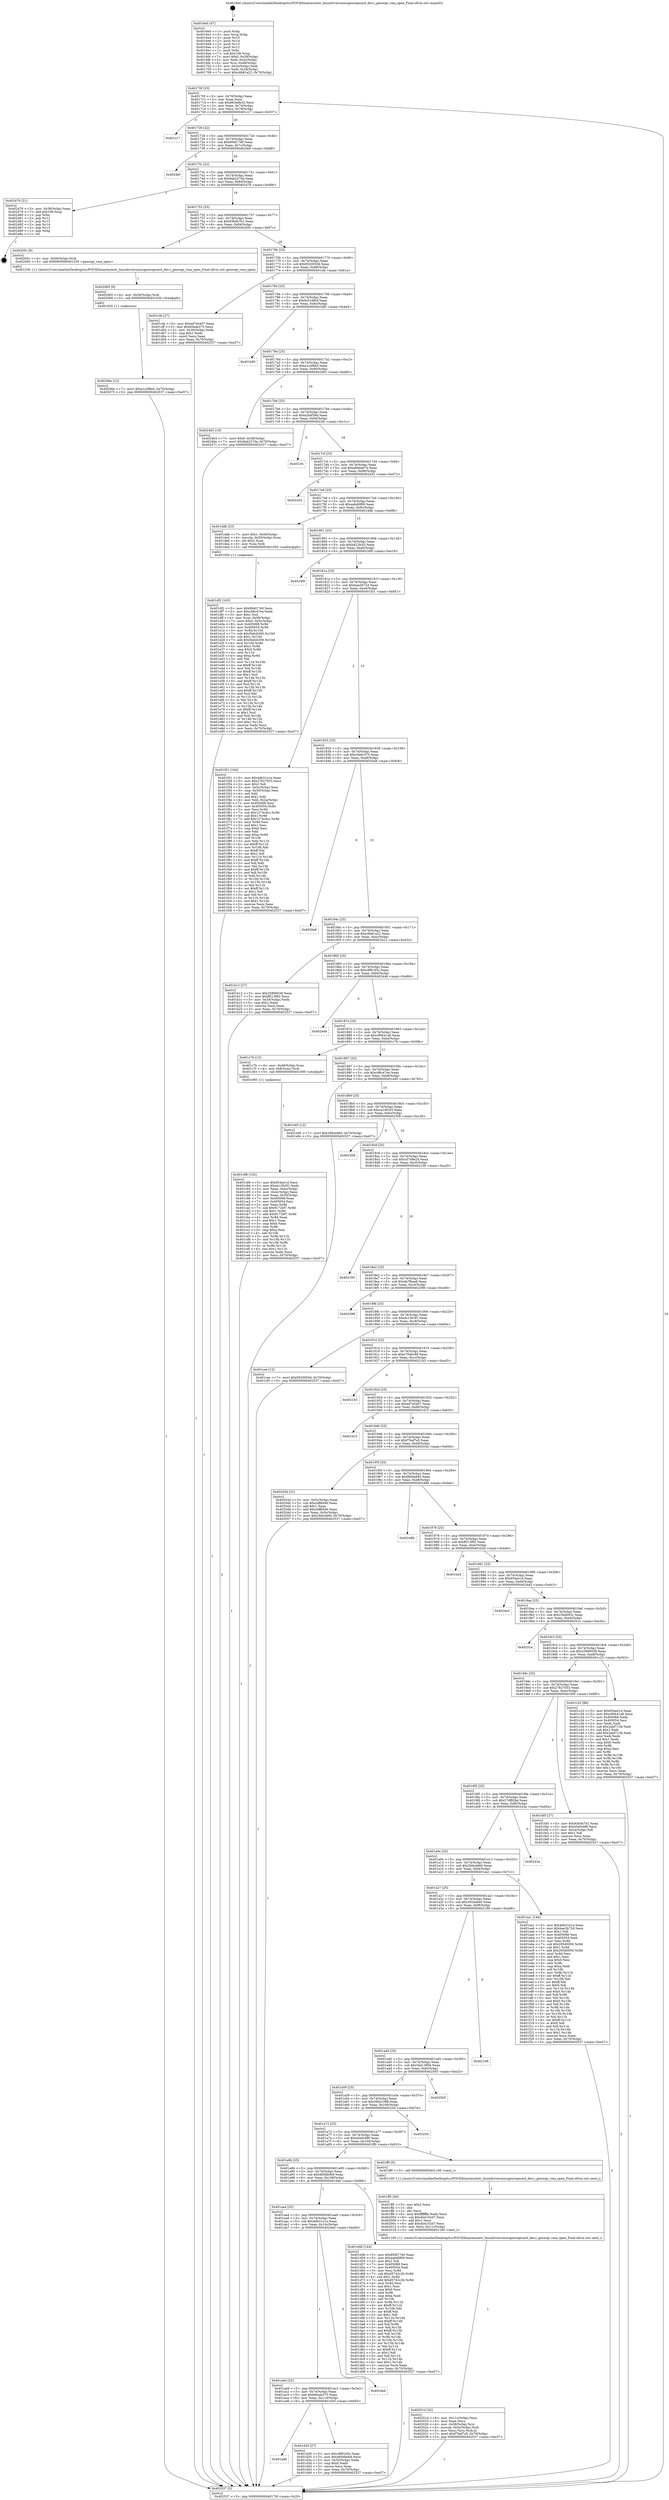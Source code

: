 digraph "0x4016e0" {
  label = "0x4016e0 (/mnt/c/Users/mathe/Desktop/tcc/POCII/binaries/extr_linuxdriversmiscgenwqecard_dev.c_genwqe_vma_open_Final-ollvm.out::main(0))"
  labelloc = "t"
  node[shape=record]

  Entry [label="",width=0.3,height=0.3,shape=circle,fillcolor=black,style=filled]
  "0x40170f" [label="{
     0x40170f [23]\l
     | [instrs]\l
     &nbsp;&nbsp;0x40170f \<+3\>: mov -0x70(%rbp),%eax\l
     &nbsp;&nbsp;0x401712 \<+2\>: mov %eax,%ecx\l
     &nbsp;&nbsp;0x401714 \<+6\>: sub $0x863e8b32,%ecx\l
     &nbsp;&nbsp;0x40171a \<+3\>: mov %eax,-0x74(%rbp)\l
     &nbsp;&nbsp;0x40171d \<+3\>: mov %ecx,-0x78(%rbp)\l
     &nbsp;&nbsp;0x401720 \<+6\>: je 0000000000401c17 \<main+0x537\>\l
  }"]
  "0x401c17" [label="{
     0x401c17\l
  }", style=dashed]
  "0x401726" [label="{
     0x401726 [22]\l
     | [instrs]\l
     &nbsp;&nbsp;0x401726 \<+5\>: jmp 000000000040172b \<main+0x4b\>\l
     &nbsp;&nbsp;0x40172b \<+3\>: mov -0x74(%rbp),%eax\l
     &nbsp;&nbsp;0x40172e \<+5\>: sub $0x894f17d0,%eax\l
     &nbsp;&nbsp;0x401733 \<+3\>: mov %eax,-0x7c(%rbp)\l
     &nbsp;&nbsp;0x401736 \<+6\>: je 00000000004024bf \<main+0xddf\>\l
  }"]
  Exit [label="",width=0.3,height=0.3,shape=circle,fillcolor=black,style=filled,peripheries=2]
  "0x4024bf" [label="{
     0x4024bf\l
  }", style=dashed]
  "0x40173c" [label="{
     0x40173c [22]\l
     | [instrs]\l
     &nbsp;&nbsp;0x40173c \<+5\>: jmp 0000000000401741 \<main+0x61\>\l
     &nbsp;&nbsp;0x401741 \<+3\>: mov -0x74(%rbp),%eax\l
     &nbsp;&nbsp;0x401744 \<+5\>: sub $0x8ab227da,%eax\l
     &nbsp;&nbsp;0x401749 \<+3\>: mov %eax,-0x80(%rbp)\l
     &nbsp;&nbsp;0x40174c \<+6\>: je 0000000000402476 \<main+0xd96\>\l
  }"]
  "0x40206e" [label="{
     0x40206e [12]\l
     | [instrs]\l
     &nbsp;&nbsp;0x40206e \<+7\>: movl $0xa1a3f8a5,-0x70(%rbp)\l
     &nbsp;&nbsp;0x402075 \<+5\>: jmp 0000000000402537 \<main+0xe57\>\l
  }"]
  "0x402476" [label="{
     0x402476 [21]\l
     | [instrs]\l
     &nbsp;&nbsp;0x402476 \<+3\>: mov -0x38(%rbp),%eax\l
     &nbsp;&nbsp;0x402479 \<+7\>: add $0x108,%rsp\l
     &nbsp;&nbsp;0x402480 \<+1\>: pop %rbx\l
     &nbsp;&nbsp;0x402481 \<+2\>: pop %r12\l
     &nbsp;&nbsp;0x402483 \<+2\>: pop %r13\l
     &nbsp;&nbsp;0x402485 \<+2\>: pop %r14\l
     &nbsp;&nbsp;0x402487 \<+2\>: pop %r15\l
     &nbsp;&nbsp;0x402489 \<+1\>: pop %rbp\l
     &nbsp;&nbsp;0x40248a \<+1\>: ret\l
  }"]
  "0x401752" [label="{
     0x401752 [25]\l
     | [instrs]\l
     &nbsp;&nbsp;0x401752 \<+5\>: jmp 0000000000401757 \<main+0x77\>\l
     &nbsp;&nbsp;0x401757 \<+3\>: mov -0x74(%rbp),%eax\l
     &nbsp;&nbsp;0x40175a \<+5\>: sub $0x93b4b7b1,%eax\l
     &nbsp;&nbsp;0x40175f \<+6\>: mov %eax,-0x84(%rbp)\l
     &nbsp;&nbsp;0x401765 \<+6\>: je 000000000040205c \<main+0x97c\>\l
  }"]
  "0x402065" [label="{
     0x402065 [9]\l
     | [instrs]\l
     &nbsp;&nbsp;0x402065 \<+4\>: mov -0x58(%rbp),%rdi\l
     &nbsp;&nbsp;0x402069 \<+5\>: call 0000000000401030 \<free@plt\>\l
     | [calls]\l
     &nbsp;&nbsp;0x401030 \{1\} (unknown)\l
  }"]
  "0x40205c" [label="{
     0x40205c [9]\l
     | [instrs]\l
     &nbsp;&nbsp;0x40205c \<+4\>: mov -0x58(%rbp),%rdi\l
     &nbsp;&nbsp;0x402060 \<+5\>: call 0000000000401530 \<genwqe_vma_open\>\l
     | [calls]\l
     &nbsp;&nbsp;0x401530 \{1\} (/mnt/c/Users/mathe/Desktop/tcc/POCII/binaries/extr_linuxdriversmiscgenwqecard_dev.c_genwqe_vma_open_Final-ollvm.out::genwqe_vma_open)\l
  }"]
  "0x40176b" [label="{
     0x40176b [25]\l
     | [instrs]\l
     &nbsp;&nbsp;0x40176b \<+5\>: jmp 0000000000401770 \<main+0x90\>\l
     &nbsp;&nbsp;0x401770 \<+3\>: mov -0x74(%rbp),%eax\l
     &nbsp;&nbsp;0x401773 \<+5\>: sub $0x9520050d,%eax\l
     &nbsp;&nbsp;0x401778 \<+6\>: mov %eax,-0x88(%rbp)\l
     &nbsp;&nbsp;0x40177e \<+6\>: je 0000000000401cfa \<main+0x61a\>\l
  }"]
  "0x40201d" [label="{
     0x40201d [32]\l
     | [instrs]\l
     &nbsp;&nbsp;0x40201d \<+6\>: mov -0x11c(%rbp),%ecx\l
     &nbsp;&nbsp;0x402023 \<+3\>: imul %eax,%ecx\l
     &nbsp;&nbsp;0x402026 \<+4\>: mov -0x58(%rbp),%rsi\l
     &nbsp;&nbsp;0x40202a \<+4\>: movslq -0x5c(%rbp),%rdi\l
     &nbsp;&nbsp;0x40202e \<+3\>: mov %ecx,(%rsi,%rdi,4)\l
     &nbsp;&nbsp;0x402031 \<+7\>: movl $0xf7baf7a5,-0x70(%rbp)\l
     &nbsp;&nbsp;0x402038 \<+5\>: jmp 0000000000402537 \<main+0xe57\>\l
  }"]
  "0x401cfa" [label="{
     0x401cfa [27]\l
     | [instrs]\l
     &nbsp;&nbsp;0x401cfa \<+5\>: mov $0xed7e5407,%eax\l
     &nbsp;&nbsp;0x401cff \<+5\>: mov $0x60eab375,%ecx\l
     &nbsp;&nbsp;0x401d04 \<+3\>: mov -0x30(%rbp),%edx\l
     &nbsp;&nbsp;0x401d07 \<+3\>: cmp $0x1,%edx\l
     &nbsp;&nbsp;0x401d0a \<+3\>: cmovl %ecx,%eax\l
     &nbsp;&nbsp;0x401d0d \<+3\>: mov %eax,-0x70(%rbp)\l
     &nbsp;&nbsp;0x401d10 \<+5\>: jmp 0000000000402537 \<main+0xe57\>\l
  }"]
  "0x401784" [label="{
     0x401784 [25]\l
     | [instrs]\l
     &nbsp;&nbsp;0x401784 \<+5\>: jmp 0000000000401789 \<main+0xa9\>\l
     &nbsp;&nbsp;0x401789 \<+3\>: mov -0x74(%rbp),%eax\l
     &nbsp;&nbsp;0x40178c \<+5\>: sub $0x9c01df04,%eax\l
     &nbsp;&nbsp;0x401791 \<+6\>: mov %eax,-0x8c(%rbp)\l
     &nbsp;&nbsp;0x401797 \<+6\>: je 0000000000401b85 \<main+0x4a5\>\l
  }"]
  "0x401ff5" [label="{
     0x401ff5 [40]\l
     | [instrs]\l
     &nbsp;&nbsp;0x401ff5 \<+5\>: mov $0x2,%ecx\l
     &nbsp;&nbsp;0x401ffa \<+1\>: cltd\l
     &nbsp;&nbsp;0x401ffb \<+2\>: idiv %ecx\l
     &nbsp;&nbsp;0x401ffd \<+6\>: imul $0xfffffffe,%edx,%ecx\l
     &nbsp;&nbsp;0x402003 \<+6\>: sub $0x4b4102d7,%ecx\l
     &nbsp;&nbsp;0x402009 \<+3\>: add $0x1,%ecx\l
     &nbsp;&nbsp;0x40200c \<+6\>: add $0x4b4102d7,%ecx\l
     &nbsp;&nbsp;0x402012 \<+6\>: mov %ecx,-0x11c(%rbp)\l
     &nbsp;&nbsp;0x402018 \<+5\>: call 0000000000401160 \<next_i\>\l
     | [calls]\l
     &nbsp;&nbsp;0x401160 \{1\} (/mnt/c/Users/mathe/Desktop/tcc/POCII/binaries/extr_linuxdriversmiscgenwqecard_dev.c_genwqe_vma_open_Final-ollvm.out::next_i)\l
  }"]
  "0x401b85" [label="{
     0x401b85\l
  }", style=dashed]
  "0x40179d" [label="{
     0x40179d [25]\l
     | [instrs]\l
     &nbsp;&nbsp;0x40179d \<+5\>: jmp 00000000004017a2 \<main+0xc2\>\l
     &nbsp;&nbsp;0x4017a2 \<+3\>: mov -0x74(%rbp),%eax\l
     &nbsp;&nbsp;0x4017a5 \<+5\>: sub $0xa1a3f8a5,%eax\l
     &nbsp;&nbsp;0x4017aa \<+6\>: mov %eax,-0x90(%rbp)\l
     &nbsp;&nbsp;0x4017b0 \<+6\>: je 0000000000402463 \<main+0xd83\>\l
  }"]
  "0x401df2" [label="{
     0x401df2 [163]\l
     | [instrs]\l
     &nbsp;&nbsp;0x401df2 \<+5\>: mov $0x894f17d0,%ecx\l
     &nbsp;&nbsp;0x401df7 \<+5\>: mov $0xc98c47ee,%edx\l
     &nbsp;&nbsp;0x401dfc \<+3\>: mov $0x1,%sil\l
     &nbsp;&nbsp;0x401dff \<+4\>: mov %rax,-0x58(%rbp)\l
     &nbsp;&nbsp;0x401e03 \<+7\>: movl $0x0,-0x5c(%rbp)\l
     &nbsp;&nbsp;0x401e0a \<+8\>: mov 0x405068,%r8d\l
     &nbsp;&nbsp;0x401e12 \<+8\>: mov 0x405054,%r9d\l
     &nbsp;&nbsp;0x401e1a \<+3\>: mov %r8d,%r10d\l
     &nbsp;&nbsp;0x401e1d \<+7\>: sub $0x5bdcb300,%r10d\l
     &nbsp;&nbsp;0x401e24 \<+4\>: sub $0x1,%r10d\l
     &nbsp;&nbsp;0x401e28 \<+7\>: add $0x5bdcb300,%r10d\l
     &nbsp;&nbsp;0x401e2f \<+4\>: imul %r10d,%r8d\l
     &nbsp;&nbsp;0x401e33 \<+4\>: and $0x1,%r8d\l
     &nbsp;&nbsp;0x401e37 \<+4\>: cmp $0x0,%r8d\l
     &nbsp;&nbsp;0x401e3b \<+4\>: sete %r11b\l
     &nbsp;&nbsp;0x401e3f \<+4\>: cmp $0xa,%r9d\l
     &nbsp;&nbsp;0x401e43 \<+3\>: setl %bl\l
     &nbsp;&nbsp;0x401e46 \<+3\>: mov %r11b,%r14b\l
     &nbsp;&nbsp;0x401e49 \<+4\>: xor $0xff,%r14b\l
     &nbsp;&nbsp;0x401e4d \<+3\>: mov %bl,%r15b\l
     &nbsp;&nbsp;0x401e50 \<+4\>: xor $0xff,%r15b\l
     &nbsp;&nbsp;0x401e54 \<+4\>: xor $0x1,%sil\l
     &nbsp;&nbsp;0x401e58 \<+3\>: mov %r14b,%r12b\l
     &nbsp;&nbsp;0x401e5b \<+4\>: and $0xff,%r12b\l
     &nbsp;&nbsp;0x401e5f \<+3\>: and %sil,%r11b\l
     &nbsp;&nbsp;0x401e62 \<+3\>: mov %r15b,%r13b\l
     &nbsp;&nbsp;0x401e65 \<+4\>: and $0xff,%r13b\l
     &nbsp;&nbsp;0x401e69 \<+3\>: and %sil,%bl\l
     &nbsp;&nbsp;0x401e6c \<+3\>: or %r11b,%r12b\l
     &nbsp;&nbsp;0x401e6f \<+3\>: or %bl,%r13b\l
     &nbsp;&nbsp;0x401e72 \<+3\>: xor %r13b,%r12b\l
     &nbsp;&nbsp;0x401e75 \<+3\>: or %r15b,%r14b\l
     &nbsp;&nbsp;0x401e78 \<+4\>: xor $0xff,%r14b\l
     &nbsp;&nbsp;0x401e7c \<+4\>: or $0x1,%sil\l
     &nbsp;&nbsp;0x401e80 \<+3\>: and %sil,%r14b\l
     &nbsp;&nbsp;0x401e83 \<+3\>: or %r14b,%r12b\l
     &nbsp;&nbsp;0x401e86 \<+4\>: test $0x1,%r12b\l
     &nbsp;&nbsp;0x401e8a \<+3\>: cmovne %edx,%ecx\l
     &nbsp;&nbsp;0x401e8d \<+3\>: mov %ecx,-0x70(%rbp)\l
     &nbsp;&nbsp;0x401e90 \<+5\>: jmp 0000000000402537 \<main+0xe57\>\l
  }"]
  "0x402463" [label="{
     0x402463 [19]\l
     | [instrs]\l
     &nbsp;&nbsp;0x402463 \<+7\>: movl $0x0,-0x38(%rbp)\l
     &nbsp;&nbsp;0x40246a \<+7\>: movl $0x8ab227da,-0x70(%rbp)\l
     &nbsp;&nbsp;0x402471 \<+5\>: jmp 0000000000402537 \<main+0xe57\>\l
  }"]
  "0x4017b6" [label="{
     0x4017b6 [25]\l
     | [instrs]\l
     &nbsp;&nbsp;0x4017b6 \<+5\>: jmp 00000000004017bb \<main+0xdb\>\l
     &nbsp;&nbsp;0x4017bb \<+3\>: mov -0x74(%rbp),%eax\l
     &nbsp;&nbsp;0x4017be \<+5\>: sub $0xa2b4f38a,%eax\l
     &nbsp;&nbsp;0x4017c3 \<+6\>: mov %eax,-0x94(%rbp)\l
     &nbsp;&nbsp;0x4017c9 \<+6\>: je 00000000004022fc \<main+0xc1c\>\l
  }"]
  "0x401ad6" [label="{
     0x401ad6\l
  }", style=dashed]
  "0x4022fc" [label="{
     0x4022fc\l
  }", style=dashed]
  "0x4017cf" [label="{
     0x4017cf [25]\l
     | [instrs]\l
     &nbsp;&nbsp;0x4017cf \<+5\>: jmp 00000000004017d4 \<main+0xf4\>\l
     &nbsp;&nbsp;0x4017d4 \<+3\>: mov -0x74(%rbp),%eax\l
     &nbsp;&nbsp;0x4017d7 \<+5\>: sub $0xa84ba674,%eax\l
     &nbsp;&nbsp;0x4017dc \<+6\>: mov %eax,-0x98(%rbp)\l
     &nbsp;&nbsp;0x4017e2 \<+6\>: je 0000000000402452 \<main+0xd72\>\l
  }"]
  "0x401d30" [label="{
     0x401d30 [27]\l
     | [instrs]\l
     &nbsp;&nbsp;0x401d30 \<+5\>: mov $0xc8f9165c,%eax\l
     &nbsp;&nbsp;0x401d35 \<+5\>: mov $0x485db0b9,%ecx\l
     &nbsp;&nbsp;0x401d3a \<+3\>: mov -0x30(%rbp),%edx\l
     &nbsp;&nbsp;0x401d3d \<+3\>: cmp $0x0,%edx\l
     &nbsp;&nbsp;0x401d40 \<+3\>: cmove %ecx,%eax\l
     &nbsp;&nbsp;0x401d43 \<+3\>: mov %eax,-0x70(%rbp)\l
     &nbsp;&nbsp;0x401d46 \<+5\>: jmp 0000000000402537 \<main+0xe57\>\l
  }"]
  "0x402452" [label="{
     0x402452\l
  }", style=dashed]
  "0x4017e8" [label="{
     0x4017e8 [25]\l
     | [instrs]\l
     &nbsp;&nbsp;0x4017e8 \<+5\>: jmp 00000000004017ed \<main+0x10d\>\l
     &nbsp;&nbsp;0x4017ed \<+3\>: mov -0x74(%rbp),%eax\l
     &nbsp;&nbsp;0x4017f0 \<+5\>: sub $0xaabd0f69,%eax\l
     &nbsp;&nbsp;0x4017f5 \<+6\>: mov %eax,-0x9c(%rbp)\l
     &nbsp;&nbsp;0x4017fb \<+6\>: je 0000000000401ddb \<main+0x6fb\>\l
  }"]
  "0x401abd" [label="{
     0x401abd [25]\l
     | [instrs]\l
     &nbsp;&nbsp;0x401abd \<+5\>: jmp 0000000000401ac2 \<main+0x3e2\>\l
     &nbsp;&nbsp;0x401ac2 \<+3\>: mov -0x74(%rbp),%eax\l
     &nbsp;&nbsp;0x401ac5 \<+5\>: sub $0x60eab375,%eax\l
     &nbsp;&nbsp;0x401aca \<+6\>: mov %eax,-0x110(%rbp)\l
     &nbsp;&nbsp;0x401ad0 \<+6\>: je 0000000000401d30 \<main+0x650\>\l
  }"]
  "0x401ddb" [label="{
     0x401ddb [23]\l
     | [instrs]\l
     &nbsp;&nbsp;0x401ddb \<+7\>: movl $0x1,-0x50(%rbp)\l
     &nbsp;&nbsp;0x401de2 \<+4\>: movslq -0x50(%rbp),%rax\l
     &nbsp;&nbsp;0x401de6 \<+4\>: shl $0x2,%rax\l
     &nbsp;&nbsp;0x401dea \<+3\>: mov %rax,%rdi\l
     &nbsp;&nbsp;0x401ded \<+5\>: call 0000000000401050 \<malloc@plt\>\l
     | [calls]\l
     &nbsp;&nbsp;0x401050 \{1\} (unknown)\l
  }"]
  "0x401801" [label="{
     0x401801 [25]\l
     | [instrs]\l
     &nbsp;&nbsp;0x401801 \<+5\>: jmp 0000000000401806 \<main+0x126\>\l
     &nbsp;&nbsp;0x401806 \<+3\>: mov -0x74(%rbp),%eax\l
     &nbsp;&nbsp;0x401809 \<+5\>: sub $0xb422fc43,%eax\l
     &nbsp;&nbsp;0x40180e \<+6\>: mov %eax,-0xa0(%rbp)\l
     &nbsp;&nbsp;0x401814 \<+6\>: je 00000000004024f9 \<main+0xe19\>\l
  }"]
  "0x4024ed" [label="{
     0x4024ed\l
  }", style=dashed]
  "0x4024f9" [label="{
     0x4024f9\l
  }", style=dashed]
  "0x40181a" [label="{
     0x40181a [25]\l
     | [instrs]\l
     &nbsp;&nbsp;0x40181a \<+5\>: jmp 000000000040181f \<main+0x13f\>\l
     &nbsp;&nbsp;0x40181f \<+3\>: mov -0x74(%rbp),%eax\l
     &nbsp;&nbsp;0x401822 \<+5\>: sub $0xbae3b72d,%eax\l
     &nbsp;&nbsp;0x401827 \<+6\>: mov %eax,-0xa4(%rbp)\l
     &nbsp;&nbsp;0x40182d \<+6\>: je 0000000000401f31 \<main+0x851\>\l
  }"]
  "0x401aa4" [label="{
     0x401aa4 [25]\l
     | [instrs]\l
     &nbsp;&nbsp;0x401aa4 \<+5\>: jmp 0000000000401aa9 \<main+0x3c9\>\l
     &nbsp;&nbsp;0x401aa9 \<+3\>: mov -0x74(%rbp),%eax\l
     &nbsp;&nbsp;0x401aac \<+5\>: sub $0x4db31e1a,%eax\l
     &nbsp;&nbsp;0x401ab1 \<+6\>: mov %eax,-0x10c(%rbp)\l
     &nbsp;&nbsp;0x401ab7 \<+6\>: je 00000000004024ed \<main+0xe0d\>\l
  }"]
  "0x401f31" [label="{
     0x401f31 [164]\l
     | [instrs]\l
     &nbsp;&nbsp;0x401f31 \<+5\>: mov $0x4db31e1a,%eax\l
     &nbsp;&nbsp;0x401f36 \<+5\>: mov $0x27827053,%ecx\l
     &nbsp;&nbsp;0x401f3b \<+2\>: mov $0x1,%dl\l
     &nbsp;&nbsp;0x401f3d \<+3\>: mov -0x5c(%rbp),%esi\l
     &nbsp;&nbsp;0x401f40 \<+3\>: cmp -0x50(%rbp),%esi\l
     &nbsp;&nbsp;0x401f43 \<+4\>: setl %dil\l
     &nbsp;&nbsp;0x401f47 \<+4\>: and $0x1,%dil\l
     &nbsp;&nbsp;0x401f4b \<+4\>: mov %dil,-0x2a(%rbp)\l
     &nbsp;&nbsp;0x401f4f \<+7\>: mov 0x405068,%esi\l
     &nbsp;&nbsp;0x401f56 \<+8\>: mov 0x405054,%r8d\l
     &nbsp;&nbsp;0x401f5e \<+3\>: mov %esi,%r9d\l
     &nbsp;&nbsp;0x401f61 \<+7\>: sub $0x1274cdcc,%r9d\l
     &nbsp;&nbsp;0x401f68 \<+4\>: sub $0x1,%r9d\l
     &nbsp;&nbsp;0x401f6c \<+7\>: add $0x1274cdcc,%r9d\l
     &nbsp;&nbsp;0x401f73 \<+4\>: imul %r9d,%esi\l
     &nbsp;&nbsp;0x401f77 \<+3\>: and $0x1,%esi\l
     &nbsp;&nbsp;0x401f7a \<+3\>: cmp $0x0,%esi\l
     &nbsp;&nbsp;0x401f7d \<+4\>: sete %dil\l
     &nbsp;&nbsp;0x401f81 \<+4\>: cmp $0xa,%r8d\l
     &nbsp;&nbsp;0x401f85 \<+4\>: setl %r10b\l
     &nbsp;&nbsp;0x401f89 \<+3\>: mov %dil,%r11b\l
     &nbsp;&nbsp;0x401f8c \<+4\>: xor $0xff,%r11b\l
     &nbsp;&nbsp;0x401f90 \<+3\>: mov %r10b,%bl\l
     &nbsp;&nbsp;0x401f93 \<+3\>: xor $0xff,%bl\l
     &nbsp;&nbsp;0x401f96 \<+3\>: xor $0x1,%dl\l
     &nbsp;&nbsp;0x401f99 \<+3\>: mov %r11b,%r14b\l
     &nbsp;&nbsp;0x401f9c \<+4\>: and $0xff,%r14b\l
     &nbsp;&nbsp;0x401fa0 \<+3\>: and %dl,%dil\l
     &nbsp;&nbsp;0x401fa3 \<+3\>: mov %bl,%r15b\l
     &nbsp;&nbsp;0x401fa6 \<+4\>: and $0xff,%r15b\l
     &nbsp;&nbsp;0x401faa \<+3\>: and %dl,%r10b\l
     &nbsp;&nbsp;0x401fad \<+3\>: or %dil,%r14b\l
     &nbsp;&nbsp;0x401fb0 \<+3\>: or %r10b,%r15b\l
     &nbsp;&nbsp;0x401fb3 \<+3\>: xor %r15b,%r14b\l
     &nbsp;&nbsp;0x401fb6 \<+3\>: or %bl,%r11b\l
     &nbsp;&nbsp;0x401fb9 \<+4\>: xor $0xff,%r11b\l
     &nbsp;&nbsp;0x401fbd \<+3\>: or $0x1,%dl\l
     &nbsp;&nbsp;0x401fc0 \<+3\>: and %dl,%r11b\l
     &nbsp;&nbsp;0x401fc3 \<+3\>: or %r11b,%r14b\l
     &nbsp;&nbsp;0x401fc6 \<+4\>: test $0x1,%r14b\l
     &nbsp;&nbsp;0x401fca \<+3\>: cmovne %ecx,%eax\l
     &nbsp;&nbsp;0x401fcd \<+3\>: mov %eax,-0x70(%rbp)\l
     &nbsp;&nbsp;0x401fd0 \<+5\>: jmp 0000000000402537 \<main+0xe57\>\l
  }"]
  "0x401833" [label="{
     0x401833 [25]\l
     | [instrs]\l
     &nbsp;&nbsp;0x401833 \<+5\>: jmp 0000000000401838 \<main+0x158\>\l
     &nbsp;&nbsp;0x401838 \<+3\>: mov -0x74(%rbp),%eax\l
     &nbsp;&nbsp;0x40183b \<+5\>: sub $0xc0ebc370,%eax\l
     &nbsp;&nbsp;0x401840 \<+6\>: mov %eax,-0xa8(%rbp)\l
     &nbsp;&nbsp;0x401846 \<+6\>: je 00000000004020a8 \<main+0x9c8\>\l
  }"]
  "0x401d4b" [label="{
     0x401d4b [144]\l
     | [instrs]\l
     &nbsp;&nbsp;0x401d4b \<+5\>: mov $0x894f17d0,%eax\l
     &nbsp;&nbsp;0x401d50 \<+5\>: mov $0xaabd0f69,%ecx\l
     &nbsp;&nbsp;0x401d55 \<+2\>: mov $0x1,%dl\l
     &nbsp;&nbsp;0x401d57 \<+7\>: mov 0x405068,%esi\l
     &nbsp;&nbsp;0x401d5e \<+7\>: mov 0x405054,%edi\l
     &nbsp;&nbsp;0x401d65 \<+3\>: mov %esi,%r8d\l
     &nbsp;&nbsp;0x401d68 \<+7\>: sub $0xd5742c2b,%r8d\l
     &nbsp;&nbsp;0x401d6f \<+4\>: sub $0x1,%r8d\l
     &nbsp;&nbsp;0x401d73 \<+7\>: add $0xd5742c2b,%r8d\l
     &nbsp;&nbsp;0x401d7a \<+4\>: imul %r8d,%esi\l
     &nbsp;&nbsp;0x401d7e \<+3\>: and $0x1,%esi\l
     &nbsp;&nbsp;0x401d81 \<+3\>: cmp $0x0,%esi\l
     &nbsp;&nbsp;0x401d84 \<+4\>: sete %r9b\l
     &nbsp;&nbsp;0x401d88 \<+3\>: cmp $0xa,%edi\l
     &nbsp;&nbsp;0x401d8b \<+4\>: setl %r10b\l
     &nbsp;&nbsp;0x401d8f \<+3\>: mov %r9b,%r11b\l
     &nbsp;&nbsp;0x401d92 \<+4\>: xor $0xff,%r11b\l
     &nbsp;&nbsp;0x401d96 \<+3\>: mov %r10b,%bl\l
     &nbsp;&nbsp;0x401d99 \<+3\>: xor $0xff,%bl\l
     &nbsp;&nbsp;0x401d9c \<+3\>: xor $0x1,%dl\l
     &nbsp;&nbsp;0x401d9f \<+3\>: mov %r11b,%r14b\l
     &nbsp;&nbsp;0x401da2 \<+4\>: and $0xff,%r14b\l
     &nbsp;&nbsp;0x401da6 \<+3\>: and %dl,%r9b\l
     &nbsp;&nbsp;0x401da9 \<+3\>: mov %bl,%r15b\l
     &nbsp;&nbsp;0x401dac \<+4\>: and $0xff,%r15b\l
     &nbsp;&nbsp;0x401db0 \<+3\>: and %dl,%r10b\l
     &nbsp;&nbsp;0x401db3 \<+3\>: or %r9b,%r14b\l
     &nbsp;&nbsp;0x401db6 \<+3\>: or %r10b,%r15b\l
     &nbsp;&nbsp;0x401db9 \<+3\>: xor %r15b,%r14b\l
     &nbsp;&nbsp;0x401dbc \<+3\>: or %bl,%r11b\l
     &nbsp;&nbsp;0x401dbf \<+4\>: xor $0xff,%r11b\l
     &nbsp;&nbsp;0x401dc3 \<+3\>: or $0x1,%dl\l
     &nbsp;&nbsp;0x401dc6 \<+3\>: and %dl,%r11b\l
     &nbsp;&nbsp;0x401dc9 \<+3\>: or %r11b,%r14b\l
     &nbsp;&nbsp;0x401dcc \<+4\>: test $0x1,%r14b\l
     &nbsp;&nbsp;0x401dd0 \<+3\>: cmovne %ecx,%eax\l
     &nbsp;&nbsp;0x401dd3 \<+3\>: mov %eax,-0x70(%rbp)\l
     &nbsp;&nbsp;0x401dd6 \<+5\>: jmp 0000000000402537 \<main+0xe57\>\l
  }"]
  "0x4020a8" [label="{
     0x4020a8\l
  }", style=dashed]
  "0x40184c" [label="{
     0x40184c [25]\l
     | [instrs]\l
     &nbsp;&nbsp;0x40184c \<+5\>: jmp 0000000000401851 \<main+0x171\>\l
     &nbsp;&nbsp;0x401851 \<+3\>: mov -0x74(%rbp),%eax\l
     &nbsp;&nbsp;0x401854 \<+5\>: sub $0xc6b81a22,%eax\l
     &nbsp;&nbsp;0x401859 \<+6\>: mov %eax,-0xac(%rbp)\l
     &nbsp;&nbsp;0x40185f \<+6\>: je 0000000000401b12 \<main+0x432\>\l
  }"]
  "0x401a8b" [label="{
     0x401a8b [25]\l
     | [instrs]\l
     &nbsp;&nbsp;0x401a8b \<+5\>: jmp 0000000000401a90 \<main+0x3b0\>\l
     &nbsp;&nbsp;0x401a90 \<+3\>: mov -0x74(%rbp),%eax\l
     &nbsp;&nbsp;0x401a93 \<+5\>: sub $0x485db0b9,%eax\l
     &nbsp;&nbsp;0x401a98 \<+6\>: mov %eax,-0x108(%rbp)\l
     &nbsp;&nbsp;0x401a9e \<+6\>: je 0000000000401d4b \<main+0x66b\>\l
  }"]
  "0x401b12" [label="{
     0x401b12 [27]\l
     | [instrs]\l
     &nbsp;&nbsp;0x401b12 \<+5\>: mov $0x25890038,%eax\l
     &nbsp;&nbsp;0x401b17 \<+5\>: mov $0xff213f92,%ecx\l
     &nbsp;&nbsp;0x401b1c \<+3\>: mov -0x34(%rbp),%edx\l
     &nbsp;&nbsp;0x401b1f \<+3\>: cmp $0x2,%edx\l
     &nbsp;&nbsp;0x401b22 \<+3\>: cmovne %ecx,%eax\l
     &nbsp;&nbsp;0x401b25 \<+3\>: mov %eax,-0x70(%rbp)\l
     &nbsp;&nbsp;0x401b28 \<+5\>: jmp 0000000000402537 \<main+0xe57\>\l
  }"]
  "0x401865" [label="{
     0x401865 [25]\l
     | [instrs]\l
     &nbsp;&nbsp;0x401865 \<+5\>: jmp 000000000040186a \<main+0x18a\>\l
     &nbsp;&nbsp;0x40186a \<+3\>: mov -0x74(%rbp),%eax\l
     &nbsp;&nbsp;0x40186d \<+5\>: sub $0xc8f9165c,%eax\l
     &nbsp;&nbsp;0x401872 \<+6\>: mov %eax,-0xb0(%rbp)\l
     &nbsp;&nbsp;0x401878 \<+6\>: je 0000000000402446 \<main+0xd66\>\l
  }"]
  "0x402537" [label="{
     0x402537 [5]\l
     | [instrs]\l
     &nbsp;&nbsp;0x402537 \<+5\>: jmp 000000000040170f \<main+0x2f\>\l
  }"]
  "0x4016e0" [label="{
     0x4016e0 [47]\l
     | [instrs]\l
     &nbsp;&nbsp;0x4016e0 \<+1\>: push %rbp\l
     &nbsp;&nbsp;0x4016e1 \<+3\>: mov %rsp,%rbp\l
     &nbsp;&nbsp;0x4016e4 \<+2\>: push %r15\l
     &nbsp;&nbsp;0x4016e6 \<+2\>: push %r14\l
     &nbsp;&nbsp;0x4016e8 \<+2\>: push %r13\l
     &nbsp;&nbsp;0x4016ea \<+2\>: push %r12\l
     &nbsp;&nbsp;0x4016ec \<+1\>: push %rbx\l
     &nbsp;&nbsp;0x4016ed \<+7\>: sub $0x108,%rsp\l
     &nbsp;&nbsp;0x4016f4 \<+7\>: movl $0x0,-0x38(%rbp)\l
     &nbsp;&nbsp;0x4016fb \<+3\>: mov %edi,-0x3c(%rbp)\l
     &nbsp;&nbsp;0x4016fe \<+4\>: mov %rsi,-0x48(%rbp)\l
     &nbsp;&nbsp;0x401702 \<+3\>: mov -0x3c(%rbp),%edi\l
     &nbsp;&nbsp;0x401705 \<+3\>: mov %edi,-0x34(%rbp)\l
     &nbsp;&nbsp;0x401708 \<+7\>: movl $0xc6b81a22,-0x70(%rbp)\l
  }"]
  "0x401ff0" [label="{
     0x401ff0 [5]\l
     | [instrs]\l
     &nbsp;&nbsp;0x401ff0 \<+5\>: call 0000000000401160 \<next_i\>\l
     | [calls]\l
     &nbsp;&nbsp;0x401160 \{1\} (/mnt/c/Users/mathe/Desktop/tcc/POCII/binaries/extr_linuxdriversmiscgenwqecard_dev.c_genwqe_vma_open_Final-ollvm.out::next_i)\l
  }"]
  "0x402446" [label="{
     0x402446\l
  }", style=dashed]
  "0x40187e" [label="{
     0x40187e [25]\l
     | [instrs]\l
     &nbsp;&nbsp;0x40187e \<+5\>: jmp 0000000000401883 \<main+0x1a3\>\l
     &nbsp;&nbsp;0x401883 \<+3\>: mov -0x74(%rbp),%eax\l
     &nbsp;&nbsp;0x401886 \<+5\>: sub $0xc90641a8,%eax\l
     &nbsp;&nbsp;0x40188b \<+6\>: mov %eax,-0xb4(%rbp)\l
     &nbsp;&nbsp;0x401891 \<+6\>: je 0000000000401c7b \<main+0x59b\>\l
  }"]
  "0x401a72" [label="{
     0x401a72 [25]\l
     | [instrs]\l
     &nbsp;&nbsp;0x401a72 \<+5\>: jmp 0000000000401a77 \<main+0x397\>\l
     &nbsp;&nbsp;0x401a77 \<+3\>: mov -0x74(%rbp),%eax\l
     &nbsp;&nbsp;0x401a7a \<+5\>: sub $0x45e0c6f9,%eax\l
     &nbsp;&nbsp;0x401a7f \<+6\>: mov %eax,-0x104(%rbp)\l
     &nbsp;&nbsp;0x401a85 \<+6\>: je 0000000000401ff0 \<main+0x910\>\l
  }"]
  "0x401c7b" [label="{
     0x401c7b [13]\l
     | [instrs]\l
     &nbsp;&nbsp;0x401c7b \<+4\>: mov -0x48(%rbp),%rax\l
     &nbsp;&nbsp;0x401c7f \<+4\>: mov 0x8(%rax),%rdi\l
     &nbsp;&nbsp;0x401c83 \<+5\>: call 0000000000401060 \<atoi@plt\>\l
     | [calls]\l
     &nbsp;&nbsp;0x401060 \{1\} (unknown)\l
  }"]
  "0x401897" [label="{
     0x401897 [25]\l
     | [instrs]\l
     &nbsp;&nbsp;0x401897 \<+5\>: jmp 000000000040189c \<main+0x1bc\>\l
     &nbsp;&nbsp;0x40189c \<+3\>: mov -0x74(%rbp),%eax\l
     &nbsp;&nbsp;0x40189f \<+5\>: sub $0xc98c47ee,%eax\l
     &nbsp;&nbsp;0x4018a4 \<+6\>: mov %eax,-0xb8(%rbp)\l
     &nbsp;&nbsp;0x4018aa \<+6\>: je 0000000000401e95 \<main+0x7b5\>\l
  }"]
  "0x40225d" [label="{
     0x40225d\l
  }", style=dashed]
  "0x401e95" [label="{
     0x401e95 [12]\l
     | [instrs]\l
     &nbsp;&nbsp;0x401e95 \<+7\>: movl $0x29dcd460,-0x70(%rbp)\l
     &nbsp;&nbsp;0x401e9c \<+5\>: jmp 0000000000402537 \<main+0xe57\>\l
  }"]
  "0x4018b0" [label="{
     0x4018b0 [25]\l
     | [instrs]\l
     &nbsp;&nbsp;0x4018b0 \<+5\>: jmp 00000000004018b5 \<main+0x1d5\>\l
     &nbsp;&nbsp;0x4018b5 \<+3\>: mov -0x74(%rbp),%eax\l
     &nbsp;&nbsp;0x4018b8 \<+5\>: sub $0xca19f163,%eax\l
     &nbsp;&nbsp;0x4018bd \<+6\>: mov %eax,-0xbc(%rbp)\l
     &nbsp;&nbsp;0x4018c3 \<+6\>: je 0000000000402308 \<main+0xc28\>\l
  }"]
  "0x401a59" [label="{
     0x401a59 [25]\l
     | [instrs]\l
     &nbsp;&nbsp;0x401a59 \<+5\>: jmp 0000000000401a5e \<main+0x37e\>\l
     &nbsp;&nbsp;0x401a5e \<+3\>: mov -0x74(%rbp),%eax\l
     &nbsp;&nbsp;0x401a61 \<+5\>: sub $0x39d2c398,%eax\l
     &nbsp;&nbsp;0x401a66 \<+6\>: mov %eax,-0x100(%rbp)\l
     &nbsp;&nbsp;0x401a6c \<+6\>: je 000000000040225d \<main+0xb7d\>\l
  }"]
  "0x402308" [label="{
     0x402308\l
  }", style=dashed]
  "0x4018c9" [label="{
     0x4018c9 [25]\l
     | [instrs]\l
     &nbsp;&nbsp;0x4018c9 \<+5\>: jmp 00000000004018ce \<main+0x1ee\>\l
     &nbsp;&nbsp;0x4018ce \<+3\>: mov -0x74(%rbp),%eax\l
     &nbsp;&nbsp;0x4018d1 \<+5\>: sub $0xcd748e24,%eax\l
     &nbsp;&nbsp;0x4018d6 \<+6\>: mov %eax,-0xc0(%rbp)\l
     &nbsp;&nbsp;0x4018dc \<+6\>: je 0000000000402100 \<main+0xa20\>\l
  }"]
  "0x402505" [label="{
     0x402505\l
  }", style=dashed]
  "0x402100" [label="{
     0x402100\l
  }", style=dashed]
  "0x4018e2" [label="{
     0x4018e2 [25]\l
     | [instrs]\l
     &nbsp;&nbsp;0x4018e2 \<+5\>: jmp 00000000004018e7 \<main+0x207\>\l
     &nbsp;&nbsp;0x4018e7 \<+3\>: mov -0x74(%rbp),%eax\l
     &nbsp;&nbsp;0x4018ea \<+5\>: sub $0xda7fbaa9,%eax\l
     &nbsp;&nbsp;0x4018ef \<+6\>: mov %eax,-0xc4(%rbp)\l
     &nbsp;&nbsp;0x4018f5 \<+6\>: je 0000000000402398 \<main+0xcb8\>\l
  }"]
  "0x401a40" [label="{
     0x401a40 [25]\l
     | [instrs]\l
     &nbsp;&nbsp;0x401a40 \<+5\>: jmp 0000000000401a45 \<main+0x365\>\l
     &nbsp;&nbsp;0x401a45 \<+3\>: mov -0x74(%rbp),%eax\l
     &nbsp;&nbsp;0x401a48 \<+5\>: sub $0x34d13994,%eax\l
     &nbsp;&nbsp;0x401a4d \<+6\>: mov %eax,-0xfc(%rbp)\l
     &nbsp;&nbsp;0x401a53 \<+6\>: je 0000000000402505 \<main+0xe25\>\l
  }"]
  "0x402398" [label="{
     0x402398\l
  }", style=dashed]
  "0x4018fb" [label="{
     0x4018fb [25]\l
     | [instrs]\l
     &nbsp;&nbsp;0x4018fb \<+5\>: jmp 0000000000401900 \<main+0x220\>\l
     &nbsp;&nbsp;0x401900 \<+3\>: mov -0x74(%rbp),%eax\l
     &nbsp;&nbsp;0x401903 \<+5\>: sub $0xdc15b3f1,%eax\l
     &nbsp;&nbsp;0x401908 \<+6\>: mov %eax,-0xc8(%rbp)\l
     &nbsp;&nbsp;0x40190e \<+6\>: je 0000000000401cee \<main+0x60e\>\l
  }"]
  "0x402198" [label="{
     0x402198\l
  }", style=dashed]
  "0x401cee" [label="{
     0x401cee [12]\l
     | [instrs]\l
     &nbsp;&nbsp;0x401cee \<+7\>: movl $0x9520050d,-0x70(%rbp)\l
     &nbsp;&nbsp;0x401cf5 \<+5\>: jmp 0000000000402537 \<main+0xe57\>\l
  }"]
  "0x401914" [label="{
     0x401914 [25]\l
     | [instrs]\l
     &nbsp;&nbsp;0x401914 \<+5\>: jmp 0000000000401919 \<main+0x239\>\l
     &nbsp;&nbsp;0x401919 \<+3\>: mov -0x74(%rbp),%eax\l
     &nbsp;&nbsp;0x40191c \<+5\>: sub $0xe704bc86,%eax\l
     &nbsp;&nbsp;0x401921 \<+6\>: mov %eax,-0xcc(%rbp)\l
     &nbsp;&nbsp;0x401927 \<+6\>: je 00000000004021b3 \<main+0xad3\>\l
  }"]
  "0x401a27" [label="{
     0x401a27 [25]\l
     | [instrs]\l
     &nbsp;&nbsp;0x401a27 \<+5\>: jmp 0000000000401a2c \<main+0x34c\>\l
     &nbsp;&nbsp;0x401a2c \<+3\>: mov -0x74(%rbp),%eax\l
     &nbsp;&nbsp;0x401a2f \<+5\>: sub $0x3024a6e0,%eax\l
     &nbsp;&nbsp;0x401a34 \<+6\>: mov %eax,-0xf8(%rbp)\l
     &nbsp;&nbsp;0x401a3a \<+6\>: je 0000000000402198 \<main+0xab8\>\l
  }"]
  "0x4021b3" [label="{
     0x4021b3\l
  }", style=dashed]
  "0x40192d" [label="{
     0x40192d [25]\l
     | [instrs]\l
     &nbsp;&nbsp;0x40192d \<+5\>: jmp 0000000000401932 \<main+0x252\>\l
     &nbsp;&nbsp;0x401932 \<+3\>: mov -0x74(%rbp),%eax\l
     &nbsp;&nbsp;0x401935 \<+5\>: sub $0xed7e5407,%eax\l
     &nbsp;&nbsp;0x40193a \<+6\>: mov %eax,-0xd0(%rbp)\l
     &nbsp;&nbsp;0x401940 \<+6\>: je 0000000000401d15 \<main+0x635\>\l
  }"]
  "0x401ea1" [label="{
     0x401ea1 [144]\l
     | [instrs]\l
     &nbsp;&nbsp;0x401ea1 \<+5\>: mov $0x4db31e1a,%eax\l
     &nbsp;&nbsp;0x401ea6 \<+5\>: mov $0xbae3b72d,%ecx\l
     &nbsp;&nbsp;0x401eab \<+2\>: mov $0x1,%dl\l
     &nbsp;&nbsp;0x401ead \<+7\>: mov 0x405068,%esi\l
     &nbsp;&nbsp;0x401eb4 \<+7\>: mov 0x405054,%edi\l
     &nbsp;&nbsp;0x401ebb \<+3\>: mov %esi,%r8d\l
     &nbsp;&nbsp;0x401ebe \<+7\>: sub $0x205d0050,%r8d\l
     &nbsp;&nbsp;0x401ec5 \<+4\>: sub $0x1,%r8d\l
     &nbsp;&nbsp;0x401ec9 \<+7\>: add $0x205d0050,%r8d\l
     &nbsp;&nbsp;0x401ed0 \<+4\>: imul %r8d,%esi\l
     &nbsp;&nbsp;0x401ed4 \<+3\>: and $0x1,%esi\l
     &nbsp;&nbsp;0x401ed7 \<+3\>: cmp $0x0,%esi\l
     &nbsp;&nbsp;0x401eda \<+4\>: sete %r9b\l
     &nbsp;&nbsp;0x401ede \<+3\>: cmp $0xa,%edi\l
     &nbsp;&nbsp;0x401ee1 \<+4\>: setl %r10b\l
     &nbsp;&nbsp;0x401ee5 \<+3\>: mov %r9b,%r11b\l
     &nbsp;&nbsp;0x401ee8 \<+4\>: xor $0xff,%r11b\l
     &nbsp;&nbsp;0x401eec \<+3\>: mov %r10b,%bl\l
     &nbsp;&nbsp;0x401eef \<+3\>: xor $0xff,%bl\l
     &nbsp;&nbsp;0x401ef2 \<+3\>: xor $0x0,%dl\l
     &nbsp;&nbsp;0x401ef5 \<+3\>: mov %r11b,%r14b\l
     &nbsp;&nbsp;0x401ef8 \<+4\>: and $0x0,%r14b\l
     &nbsp;&nbsp;0x401efc \<+3\>: and %dl,%r9b\l
     &nbsp;&nbsp;0x401eff \<+3\>: mov %bl,%r15b\l
     &nbsp;&nbsp;0x401f02 \<+4\>: and $0x0,%r15b\l
     &nbsp;&nbsp;0x401f06 \<+3\>: and %dl,%r10b\l
     &nbsp;&nbsp;0x401f09 \<+3\>: or %r9b,%r14b\l
     &nbsp;&nbsp;0x401f0c \<+3\>: or %r10b,%r15b\l
     &nbsp;&nbsp;0x401f0f \<+3\>: xor %r15b,%r14b\l
     &nbsp;&nbsp;0x401f12 \<+3\>: or %bl,%r11b\l
     &nbsp;&nbsp;0x401f15 \<+4\>: xor $0xff,%r11b\l
     &nbsp;&nbsp;0x401f19 \<+3\>: or $0x0,%dl\l
     &nbsp;&nbsp;0x401f1c \<+3\>: and %dl,%r11b\l
     &nbsp;&nbsp;0x401f1f \<+3\>: or %r11b,%r14b\l
     &nbsp;&nbsp;0x401f22 \<+4\>: test $0x1,%r14b\l
     &nbsp;&nbsp;0x401f26 \<+3\>: cmovne %ecx,%eax\l
     &nbsp;&nbsp;0x401f29 \<+3\>: mov %eax,-0x70(%rbp)\l
     &nbsp;&nbsp;0x401f2c \<+5\>: jmp 0000000000402537 \<main+0xe57\>\l
  }"]
  "0x401d15" [label="{
     0x401d15\l
  }", style=dashed]
  "0x401946" [label="{
     0x401946 [25]\l
     | [instrs]\l
     &nbsp;&nbsp;0x401946 \<+5\>: jmp 000000000040194b \<main+0x26b\>\l
     &nbsp;&nbsp;0x40194b \<+3\>: mov -0x74(%rbp),%eax\l
     &nbsp;&nbsp;0x40194e \<+5\>: sub $0xf7baf7a5,%eax\l
     &nbsp;&nbsp;0x401953 \<+6\>: mov %eax,-0xd4(%rbp)\l
     &nbsp;&nbsp;0x401959 \<+6\>: je 000000000040203d \<main+0x95d\>\l
  }"]
  "0x401a0e" [label="{
     0x401a0e [25]\l
     | [instrs]\l
     &nbsp;&nbsp;0x401a0e \<+5\>: jmp 0000000000401a13 \<main+0x333\>\l
     &nbsp;&nbsp;0x401a13 \<+3\>: mov -0x74(%rbp),%eax\l
     &nbsp;&nbsp;0x401a16 \<+5\>: sub $0x29dcd460,%eax\l
     &nbsp;&nbsp;0x401a1b \<+6\>: mov %eax,-0xf4(%rbp)\l
     &nbsp;&nbsp;0x401a21 \<+6\>: je 0000000000401ea1 \<main+0x7c1\>\l
  }"]
  "0x40203d" [label="{
     0x40203d [31]\l
     | [instrs]\l
     &nbsp;&nbsp;0x40203d \<+3\>: mov -0x5c(%rbp),%eax\l
     &nbsp;&nbsp;0x402040 \<+5\>: sub $0xcbffb946,%eax\l
     &nbsp;&nbsp;0x402045 \<+3\>: add $0x1,%eax\l
     &nbsp;&nbsp;0x402048 \<+5\>: add $0xcbffb946,%eax\l
     &nbsp;&nbsp;0x40204d \<+3\>: mov %eax,-0x5c(%rbp)\l
     &nbsp;&nbsp;0x402050 \<+7\>: movl $0x29dcd460,-0x70(%rbp)\l
     &nbsp;&nbsp;0x402057 \<+5\>: jmp 0000000000402537 \<main+0xe57\>\l
  }"]
  "0x40195f" [label="{
     0x40195f [25]\l
     | [instrs]\l
     &nbsp;&nbsp;0x40195f \<+5\>: jmp 0000000000401964 \<main+0x284\>\l
     &nbsp;&nbsp;0x401964 \<+3\>: mov -0x74(%rbp),%eax\l
     &nbsp;&nbsp;0x401967 \<+5\>: sub $0xf8d4a940,%eax\l
     &nbsp;&nbsp;0x40196c \<+6\>: mov %eax,-0xd8(%rbp)\l
     &nbsp;&nbsp;0x401972 \<+6\>: je 000000000040248b \<main+0xdab\>\l
  }"]
  "0x40243a" [label="{
     0x40243a\l
  }", style=dashed]
  "0x40248b" [label="{
     0x40248b\l
  }", style=dashed]
  "0x401978" [label="{
     0x401978 [25]\l
     | [instrs]\l
     &nbsp;&nbsp;0x401978 \<+5\>: jmp 000000000040197d \<main+0x29d\>\l
     &nbsp;&nbsp;0x40197d \<+3\>: mov -0x74(%rbp),%eax\l
     &nbsp;&nbsp;0x401980 \<+5\>: sub $0xff213f92,%eax\l
     &nbsp;&nbsp;0x401985 \<+6\>: mov %eax,-0xdc(%rbp)\l
     &nbsp;&nbsp;0x40198b \<+6\>: je 0000000000401b2d \<main+0x44d\>\l
  }"]
  "0x4019f5" [label="{
     0x4019f5 [25]\l
     | [instrs]\l
     &nbsp;&nbsp;0x4019f5 \<+5\>: jmp 00000000004019fa \<main+0x31a\>\l
     &nbsp;&nbsp;0x4019fa \<+3\>: mov -0x74(%rbp),%eax\l
     &nbsp;&nbsp;0x4019fd \<+5\>: sub $0x27df82be,%eax\l
     &nbsp;&nbsp;0x401a02 \<+6\>: mov %eax,-0xf0(%rbp)\l
     &nbsp;&nbsp;0x401a08 \<+6\>: je 000000000040243a \<main+0xd5a\>\l
  }"]
  "0x401b2d" [label="{
     0x401b2d\l
  }", style=dashed]
  "0x401991" [label="{
     0x401991 [25]\l
     | [instrs]\l
     &nbsp;&nbsp;0x401991 \<+5\>: jmp 0000000000401996 \<main+0x2b6\>\l
     &nbsp;&nbsp;0x401996 \<+3\>: mov -0x74(%rbp),%eax\l
     &nbsp;&nbsp;0x401999 \<+5\>: sub $0x954a41d,%eax\l
     &nbsp;&nbsp;0x40199e \<+6\>: mov %eax,-0xe0(%rbp)\l
     &nbsp;&nbsp;0x4019a4 \<+6\>: je 00000000004024a3 \<main+0xdc3\>\l
  }"]
  "0x401fd5" [label="{
     0x401fd5 [27]\l
     | [instrs]\l
     &nbsp;&nbsp;0x401fd5 \<+5\>: mov $0x93b4b7b1,%eax\l
     &nbsp;&nbsp;0x401fda \<+5\>: mov $0x45e0c6f9,%ecx\l
     &nbsp;&nbsp;0x401fdf \<+3\>: mov -0x2a(%rbp),%dl\l
     &nbsp;&nbsp;0x401fe2 \<+3\>: test $0x1,%dl\l
     &nbsp;&nbsp;0x401fe5 \<+3\>: cmovne %ecx,%eax\l
     &nbsp;&nbsp;0x401fe8 \<+3\>: mov %eax,-0x70(%rbp)\l
     &nbsp;&nbsp;0x401feb \<+5\>: jmp 0000000000402537 \<main+0xe57\>\l
  }"]
  "0x4024a3" [label="{
     0x4024a3\l
  }", style=dashed]
  "0x4019aa" [label="{
     0x4019aa [25]\l
     | [instrs]\l
     &nbsp;&nbsp;0x4019aa \<+5\>: jmp 00000000004019af \<main+0x2cf\>\l
     &nbsp;&nbsp;0x4019af \<+3\>: mov -0x74(%rbp),%eax\l
     &nbsp;&nbsp;0x4019b2 \<+5\>: sub $0x23b4003c,%eax\l
     &nbsp;&nbsp;0x4019b7 \<+6\>: mov %eax,-0xe4(%rbp)\l
     &nbsp;&nbsp;0x4019bd \<+6\>: je 000000000040251e \<main+0xe3e\>\l
  }"]
  "0x401c88" [label="{
     0x401c88 [102]\l
     | [instrs]\l
     &nbsp;&nbsp;0x401c88 \<+5\>: mov $0x954a41d,%ecx\l
     &nbsp;&nbsp;0x401c8d \<+5\>: mov $0xdc15b3f1,%edx\l
     &nbsp;&nbsp;0x401c92 \<+3\>: mov %eax,-0x4c(%rbp)\l
     &nbsp;&nbsp;0x401c95 \<+3\>: mov -0x4c(%rbp),%eax\l
     &nbsp;&nbsp;0x401c98 \<+3\>: mov %eax,-0x30(%rbp)\l
     &nbsp;&nbsp;0x401c9b \<+7\>: mov 0x405068,%eax\l
     &nbsp;&nbsp;0x401ca2 \<+7\>: mov 0x405054,%esi\l
     &nbsp;&nbsp;0x401ca9 \<+3\>: mov %eax,%r8d\l
     &nbsp;&nbsp;0x401cac \<+7\>: sub $0x9172bf7,%r8d\l
     &nbsp;&nbsp;0x401cb3 \<+4\>: sub $0x1,%r8d\l
     &nbsp;&nbsp;0x401cb7 \<+7\>: add $0x9172bf7,%r8d\l
     &nbsp;&nbsp;0x401cbe \<+4\>: imul %r8d,%eax\l
     &nbsp;&nbsp;0x401cc2 \<+3\>: and $0x1,%eax\l
     &nbsp;&nbsp;0x401cc5 \<+3\>: cmp $0x0,%eax\l
     &nbsp;&nbsp;0x401cc8 \<+4\>: sete %r9b\l
     &nbsp;&nbsp;0x401ccc \<+3\>: cmp $0xa,%esi\l
     &nbsp;&nbsp;0x401ccf \<+4\>: setl %r10b\l
     &nbsp;&nbsp;0x401cd3 \<+3\>: mov %r9b,%r11b\l
     &nbsp;&nbsp;0x401cd6 \<+3\>: and %r10b,%r11b\l
     &nbsp;&nbsp;0x401cd9 \<+3\>: xor %r10b,%r9b\l
     &nbsp;&nbsp;0x401cdc \<+3\>: or %r9b,%r11b\l
     &nbsp;&nbsp;0x401cdf \<+4\>: test $0x1,%r11b\l
     &nbsp;&nbsp;0x401ce3 \<+3\>: cmovne %edx,%ecx\l
     &nbsp;&nbsp;0x401ce6 \<+3\>: mov %ecx,-0x70(%rbp)\l
     &nbsp;&nbsp;0x401ce9 \<+5\>: jmp 0000000000402537 \<main+0xe57\>\l
  }"]
  "0x40251e" [label="{
     0x40251e\l
  }", style=dashed]
  "0x4019c3" [label="{
     0x4019c3 [25]\l
     | [instrs]\l
     &nbsp;&nbsp;0x4019c3 \<+5\>: jmp 00000000004019c8 \<main+0x2e8\>\l
     &nbsp;&nbsp;0x4019c8 \<+3\>: mov -0x74(%rbp),%eax\l
     &nbsp;&nbsp;0x4019cb \<+5\>: sub $0x25890038,%eax\l
     &nbsp;&nbsp;0x4019d0 \<+6\>: mov %eax,-0xe8(%rbp)\l
     &nbsp;&nbsp;0x4019d6 \<+6\>: je 0000000000401c23 \<main+0x543\>\l
  }"]
  "0x4019dc" [label="{
     0x4019dc [25]\l
     | [instrs]\l
     &nbsp;&nbsp;0x4019dc \<+5\>: jmp 00000000004019e1 \<main+0x301\>\l
     &nbsp;&nbsp;0x4019e1 \<+3\>: mov -0x74(%rbp),%eax\l
     &nbsp;&nbsp;0x4019e4 \<+5\>: sub $0x27827053,%eax\l
     &nbsp;&nbsp;0x4019e9 \<+6\>: mov %eax,-0xec(%rbp)\l
     &nbsp;&nbsp;0x4019ef \<+6\>: je 0000000000401fd5 \<main+0x8f5\>\l
  }"]
  "0x401c23" [label="{
     0x401c23 [88]\l
     | [instrs]\l
     &nbsp;&nbsp;0x401c23 \<+5\>: mov $0x954a41d,%eax\l
     &nbsp;&nbsp;0x401c28 \<+5\>: mov $0xc90641a8,%ecx\l
     &nbsp;&nbsp;0x401c2d \<+7\>: mov 0x405068,%edx\l
     &nbsp;&nbsp;0x401c34 \<+7\>: mov 0x405054,%esi\l
     &nbsp;&nbsp;0x401c3b \<+2\>: mov %edx,%edi\l
     &nbsp;&nbsp;0x401c3d \<+6\>: sub $0x2abf713b,%edi\l
     &nbsp;&nbsp;0x401c43 \<+3\>: sub $0x1,%edi\l
     &nbsp;&nbsp;0x401c46 \<+6\>: add $0x2abf713b,%edi\l
     &nbsp;&nbsp;0x401c4c \<+3\>: imul %edi,%edx\l
     &nbsp;&nbsp;0x401c4f \<+3\>: and $0x1,%edx\l
     &nbsp;&nbsp;0x401c52 \<+3\>: cmp $0x0,%edx\l
     &nbsp;&nbsp;0x401c55 \<+4\>: sete %r8b\l
     &nbsp;&nbsp;0x401c59 \<+3\>: cmp $0xa,%esi\l
     &nbsp;&nbsp;0x401c5c \<+4\>: setl %r9b\l
     &nbsp;&nbsp;0x401c60 \<+3\>: mov %r8b,%r10b\l
     &nbsp;&nbsp;0x401c63 \<+3\>: and %r9b,%r10b\l
     &nbsp;&nbsp;0x401c66 \<+3\>: xor %r9b,%r8b\l
     &nbsp;&nbsp;0x401c69 \<+3\>: or %r8b,%r10b\l
     &nbsp;&nbsp;0x401c6c \<+4\>: test $0x1,%r10b\l
     &nbsp;&nbsp;0x401c70 \<+3\>: cmovne %ecx,%eax\l
     &nbsp;&nbsp;0x401c73 \<+3\>: mov %eax,-0x70(%rbp)\l
     &nbsp;&nbsp;0x401c76 \<+5\>: jmp 0000000000402537 \<main+0xe57\>\l
  }"]
  Entry -> "0x4016e0" [label=" 1"]
  "0x40170f" -> "0x401c17" [label=" 0"]
  "0x40170f" -> "0x401726" [label=" 20"]
  "0x402476" -> Exit [label=" 1"]
  "0x401726" -> "0x4024bf" [label=" 0"]
  "0x401726" -> "0x40173c" [label=" 20"]
  "0x402463" -> "0x402537" [label=" 1"]
  "0x40173c" -> "0x402476" [label=" 1"]
  "0x40173c" -> "0x401752" [label=" 19"]
  "0x40206e" -> "0x402537" [label=" 1"]
  "0x401752" -> "0x40205c" [label=" 1"]
  "0x401752" -> "0x40176b" [label=" 18"]
  "0x402065" -> "0x40206e" [label=" 1"]
  "0x40176b" -> "0x401cfa" [label=" 1"]
  "0x40176b" -> "0x401784" [label=" 17"]
  "0x40205c" -> "0x402065" [label=" 1"]
  "0x401784" -> "0x401b85" [label=" 0"]
  "0x401784" -> "0x40179d" [label=" 17"]
  "0x40203d" -> "0x402537" [label=" 1"]
  "0x40179d" -> "0x402463" [label=" 1"]
  "0x40179d" -> "0x4017b6" [label=" 16"]
  "0x40201d" -> "0x402537" [label=" 1"]
  "0x4017b6" -> "0x4022fc" [label=" 0"]
  "0x4017b6" -> "0x4017cf" [label=" 16"]
  "0x401ff5" -> "0x40201d" [label=" 1"]
  "0x4017cf" -> "0x402452" [label=" 0"]
  "0x4017cf" -> "0x4017e8" [label=" 16"]
  "0x401ff0" -> "0x401ff5" [label=" 1"]
  "0x4017e8" -> "0x401ddb" [label=" 1"]
  "0x4017e8" -> "0x401801" [label=" 15"]
  "0x401f31" -> "0x402537" [label=" 2"]
  "0x401801" -> "0x4024f9" [label=" 0"]
  "0x401801" -> "0x40181a" [label=" 15"]
  "0x401ea1" -> "0x402537" [label=" 2"]
  "0x40181a" -> "0x401f31" [label=" 2"]
  "0x40181a" -> "0x401833" [label=" 13"]
  "0x401df2" -> "0x402537" [label=" 1"]
  "0x401833" -> "0x4020a8" [label=" 0"]
  "0x401833" -> "0x40184c" [label=" 13"]
  "0x401ddb" -> "0x401df2" [label=" 1"]
  "0x40184c" -> "0x401b12" [label=" 1"]
  "0x40184c" -> "0x401865" [label=" 12"]
  "0x401b12" -> "0x402537" [label=" 1"]
  "0x4016e0" -> "0x40170f" [label=" 1"]
  "0x402537" -> "0x40170f" [label=" 19"]
  "0x401d30" -> "0x402537" [label=" 1"]
  "0x401865" -> "0x402446" [label=" 0"]
  "0x401865" -> "0x40187e" [label=" 12"]
  "0x401abd" -> "0x401ad6" [label=" 0"]
  "0x40187e" -> "0x401c7b" [label=" 1"]
  "0x40187e" -> "0x401897" [label=" 11"]
  "0x401fd5" -> "0x402537" [label=" 2"]
  "0x401897" -> "0x401e95" [label=" 1"]
  "0x401897" -> "0x4018b0" [label=" 10"]
  "0x401aa4" -> "0x401abd" [label=" 1"]
  "0x4018b0" -> "0x402308" [label=" 0"]
  "0x4018b0" -> "0x4018c9" [label=" 10"]
  "0x401e95" -> "0x402537" [label=" 1"]
  "0x4018c9" -> "0x402100" [label=" 0"]
  "0x4018c9" -> "0x4018e2" [label=" 10"]
  "0x401a8b" -> "0x401aa4" [label=" 1"]
  "0x4018e2" -> "0x402398" [label=" 0"]
  "0x4018e2" -> "0x4018fb" [label=" 10"]
  "0x401d4b" -> "0x402537" [label=" 1"]
  "0x4018fb" -> "0x401cee" [label=" 1"]
  "0x4018fb" -> "0x401914" [label=" 9"]
  "0x401a72" -> "0x401a8b" [label=" 2"]
  "0x401914" -> "0x4021b3" [label=" 0"]
  "0x401914" -> "0x40192d" [label=" 9"]
  "0x401abd" -> "0x401d30" [label=" 1"]
  "0x40192d" -> "0x401d15" [label=" 0"]
  "0x40192d" -> "0x401946" [label=" 9"]
  "0x401a59" -> "0x401a72" [label=" 3"]
  "0x401946" -> "0x40203d" [label=" 1"]
  "0x401946" -> "0x40195f" [label=" 8"]
  "0x401aa4" -> "0x4024ed" [label=" 0"]
  "0x40195f" -> "0x40248b" [label=" 0"]
  "0x40195f" -> "0x401978" [label=" 8"]
  "0x401a40" -> "0x401a59" [label=" 3"]
  "0x401978" -> "0x401b2d" [label=" 0"]
  "0x401978" -> "0x401991" [label=" 8"]
  "0x401a8b" -> "0x401d4b" [label=" 1"]
  "0x401991" -> "0x4024a3" [label=" 0"]
  "0x401991" -> "0x4019aa" [label=" 8"]
  "0x401a27" -> "0x401a40" [label=" 3"]
  "0x4019aa" -> "0x40251e" [label=" 0"]
  "0x4019aa" -> "0x4019c3" [label=" 8"]
  "0x401a72" -> "0x401ff0" [label=" 1"]
  "0x4019c3" -> "0x401c23" [label=" 1"]
  "0x4019c3" -> "0x4019dc" [label=" 7"]
  "0x401c23" -> "0x402537" [label=" 1"]
  "0x401c7b" -> "0x401c88" [label=" 1"]
  "0x401c88" -> "0x402537" [label=" 1"]
  "0x401cee" -> "0x402537" [label=" 1"]
  "0x401cfa" -> "0x402537" [label=" 1"]
  "0x401a27" -> "0x402198" [label=" 0"]
  "0x4019dc" -> "0x401fd5" [label=" 2"]
  "0x4019dc" -> "0x4019f5" [label=" 5"]
  "0x401a40" -> "0x402505" [label=" 0"]
  "0x4019f5" -> "0x40243a" [label=" 0"]
  "0x4019f5" -> "0x401a0e" [label=" 5"]
  "0x401a59" -> "0x40225d" [label=" 0"]
  "0x401a0e" -> "0x401ea1" [label=" 2"]
  "0x401a0e" -> "0x401a27" [label=" 3"]
}
